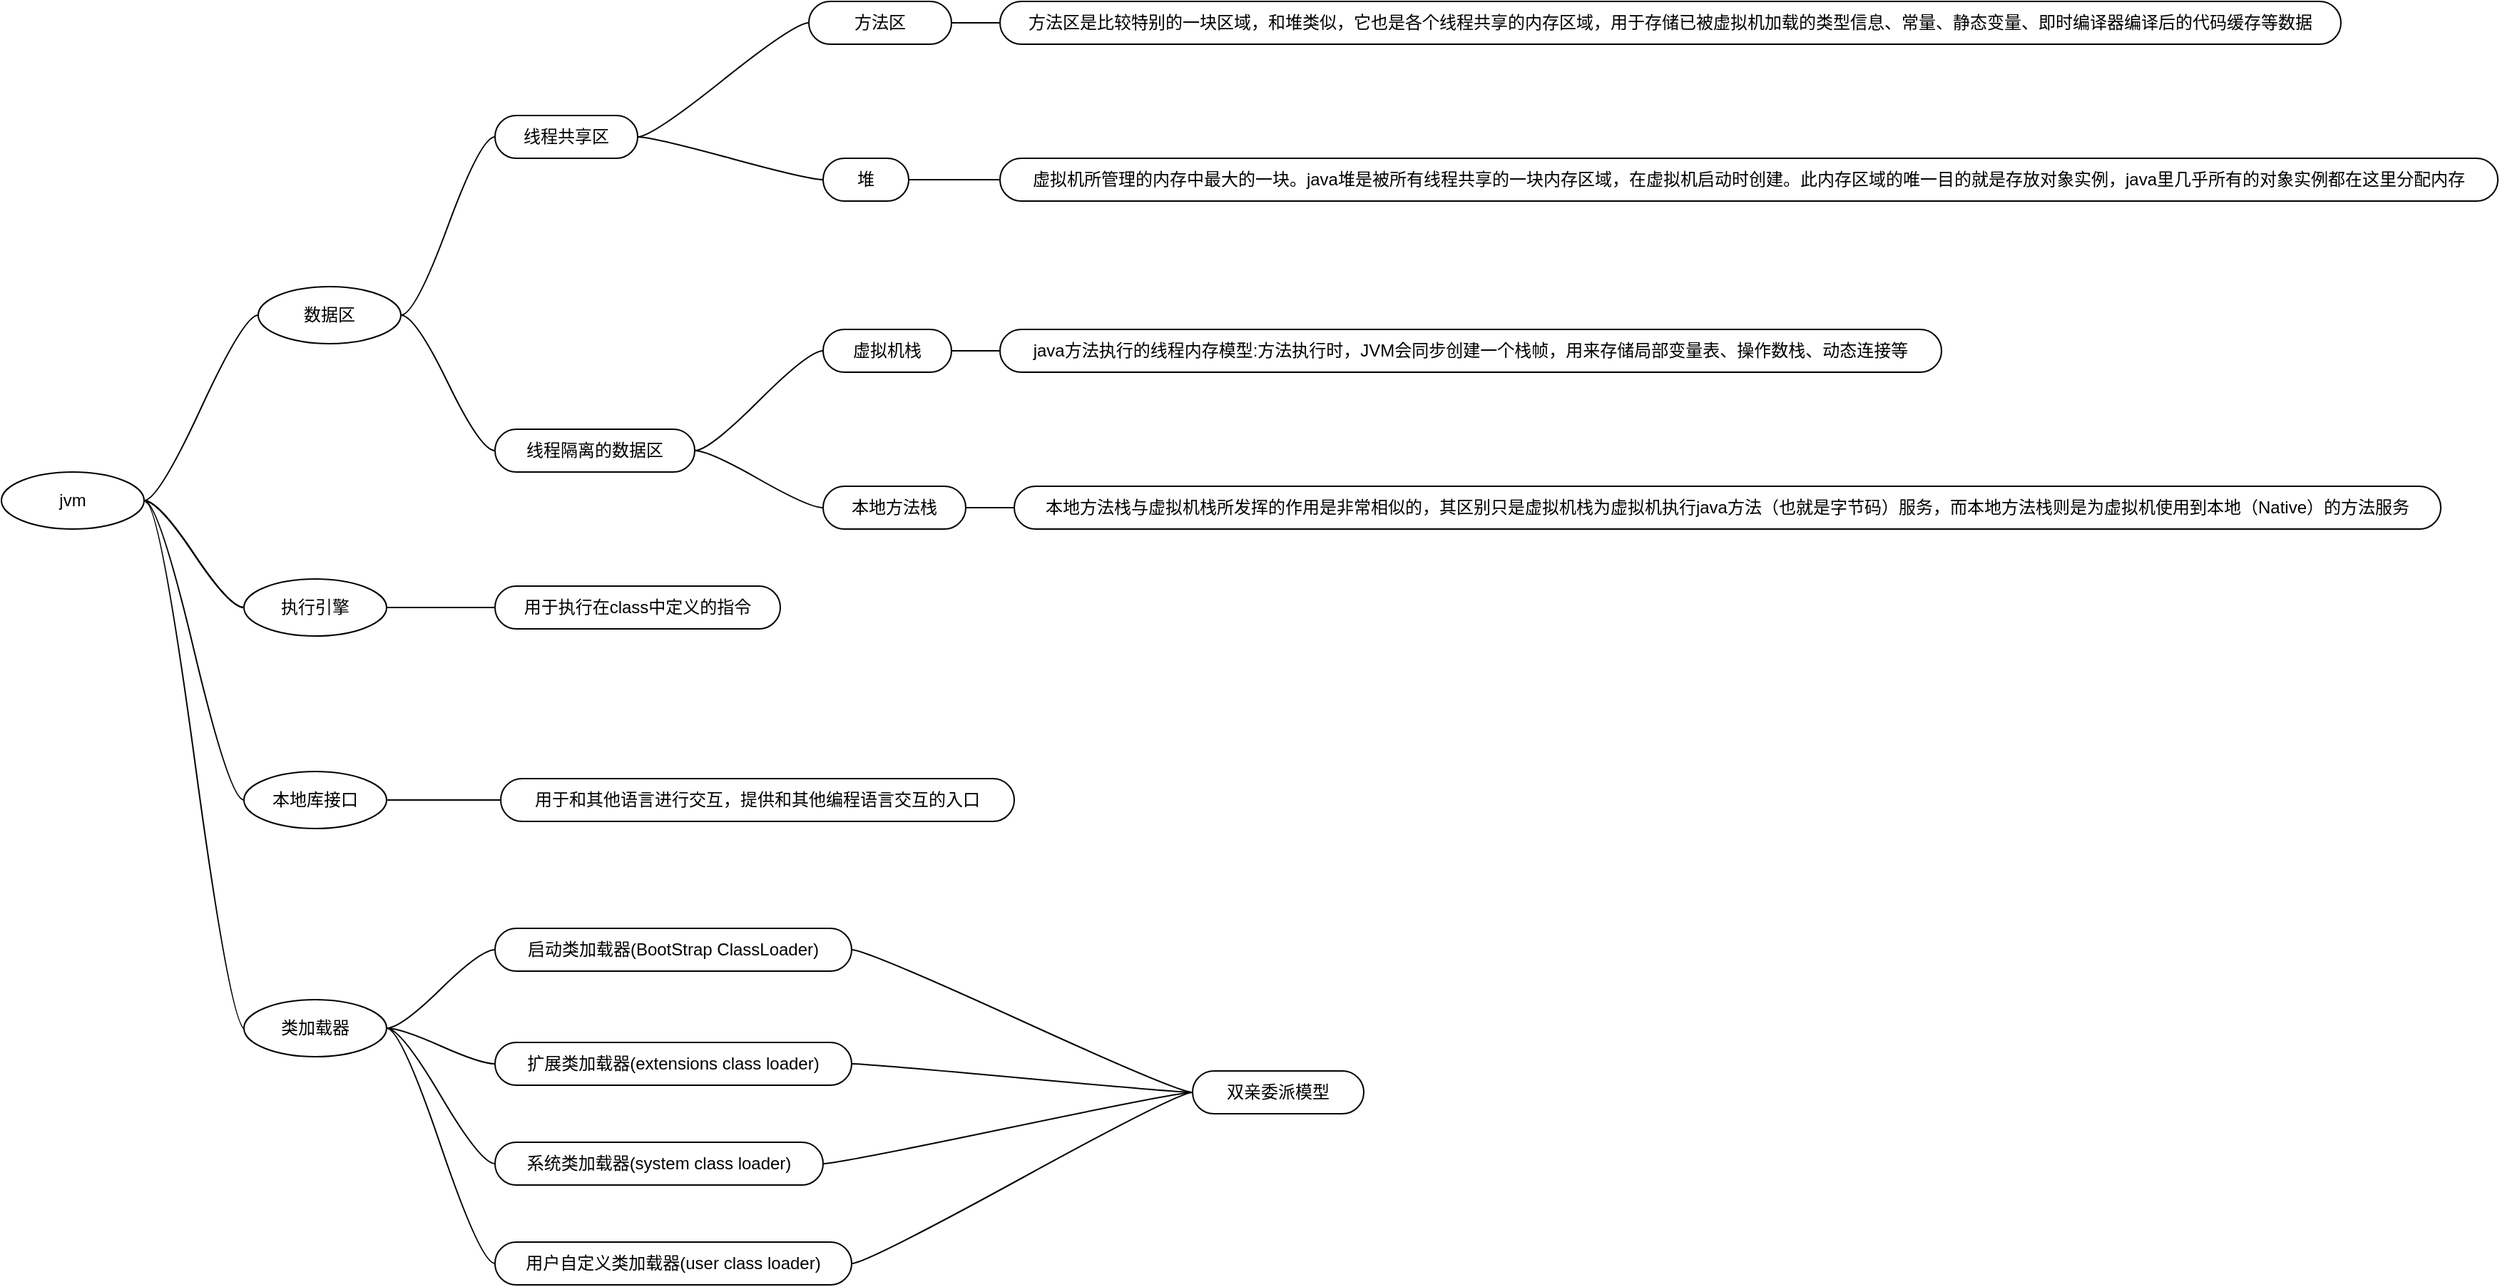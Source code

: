 <mxfile version="21.1.5" type="github">
  <diagram name="第 1 页" id="SBbXXd1s9cjQZMYbOweZ">
    <mxGraphModel dx="1687" dy="944" grid="1" gridSize="10" guides="1" tooltips="1" connect="1" arrows="1" fold="1" page="1" pageScale="1" pageWidth="827" pageHeight="1169" math="0" shadow="0">
      <root>
        <mxCell id="0" />
        <mxCell id="1" parent="0" />
        <mxCell id="zivrHOLhs4LDvnfFxel--1" value="数据区" style="ellipse;whiteSpace=wrap;html=1;align=center;newEdgeStyle={&quot;edgeStyle&quot;:&quot;entityRelationEdgeStyle&quot;,&quot;startArrow&quot;:&quot;none&quot;,&quot;endArrow&quot;:&quot;none&quot;,&quot;segment&quot;:10,&quot;curved&quot;:1,&quot;sourcePerimeterSpacing&quot;:0,&quot;targetPerimeterSpacing&quot;:0};treeFolding=1;treeMoving=1;" vertex="1" parent="1">
          <mxGeometry x="230" y="360" width="100" height="40" as="geometry" />
        </mxCell>
        <mxCell id="zivrHOLhs4LDvnfFxel--12" value="" style="edgeStyle=entityRelationEdgeStyle;rounded=0;orthogonalLoop=1;jettySize=auto;html=1;startArrow=none;endArrow=none;segment=10;curved=1;sourcePerimeterSpacing=0;targetPerimeterSpacing=0;" edge="1" parent="1" source="zivrHOLhs4LDvnfFxel--9" target="zivrHOLhs4LDvnfFxel--11">
          <mxGeometry relative="1" as="geometry" />
        </mxCell>
        <mxCell id="zivrHOLhs4LDvnfFxel--20" value="" style="edgeStyle=entityRelationEdgeStyle;rounded=0;orthogonalLoop=1;jettySize=auto;html=1;startArrow=none;endArrow=none;segment=10;curved=1;sourcePerimeterSpacing=0;targetPerimeterSpacing=0;" edge="1" parent="1" source="zivrHOLhs4LDvnfFxel--9" target="zivrHOLhs4LDvnfFxel--19">
          <mxGeometry relative="1" as="geometry" />
        </mxCell>
        <mxCell id="zivrHOLhs4LDvnfFxel--9" value="线程共享区" style="whiteSpace=wrap;html=1;rounded=1;arcSize=50;align=center;verticalAlign=middle;strokeWidth=1;autosize=1;spacing=4;treeFolding=1;treeMoving=1;newEdgeStyle={&quot;edgeStyle&quot;:&quot;entityRelationEdgeStyle&quot;,&quot;startArrow&quot;:&quot;none&quot;,&quot;endArrow&quot;:&quot;none&quot;,&quot;segment&quot;:10,&quot;curved&quot;:1,&quot;sourcePerimeterSpacing&quot;:0,&quot;targetPerimeterSpacing&quot;:0};" vertex="1" parent="1">
          <mxGeometry x="396" y="240" width="100" height="30" as="geometry" />
        </mxCell>
        <mxCell id="zivrHOLhs4LDvnfFxel--10" value="" style="edgeStyle=entityRelationEdgeStyle;startArrow=none;endArrow=none;segment=10;curved=1;sourcePerimeterSpacing=0;targetPerimeterSpacing=0;rounded=0;exitX=1;exitY=0.5;exitDx=0;exitDy=0;" edge="1" target="zivrHOLhs4LDvnfFxel--9" parent="1" source="zivrHOLhs4LDvnfFxel--1">
          <mxGeometry relative="1" as="geometry">
            <mxPoint x="374" y="500" as="sourcePoint" />
          </mxGeometry>
        </mxCell>
        <mxCell id="zivrHOLhs4LDvnfFxel--18" value="" style="edgeStyle=entityRelationEdgeStyle;rounded=0;orthogonalLoop=1;jettySize=auto;html=1;startArrow=none;endArrow=none;segment=10;curved=1;sourcePerimeterSpacing=0;targetPerimeterSpacing=0;" edge="1" parent="1" source="zivrHOLhs4LDvnfFxel--11" target="zivrHOLhs4LDvnfFxel--17">
          <mxGeometry relative="1" as="geometry" />
        </mxCell>
        <mxCell id="zivrHOLhs4LDvnfFxel--11" value="方法区" style="whiteSpace=wrap;html=1;rounded=1;arcSize=50;align=center;verticalAlign=middle;strokeWidth=1;autosize=1;spacing=4;treeFolding=1;treeMoving=1;newEdgeStyle={&quot;edgeStyle&quot;:&quot;entityRelationEdgeStyle&quot;,&quot;startArrow&quot;:&quot;none&quot;,&quot;endArrow&quot;:&quot;none&quot;,&quot;segment&quot;:10,&quot;curved&quot;:1,&quot;sourcePerimeterSpacing&quot;:0,&quot;targetPerimeterSpacing&quot;:0};" vertex="1" parent="1">
          <mxGeometry x="616" y="160" width="100" height="30" as="geometry" />
        </mxCell>
        <mxCell id="zivrHOLhs4LDvnfFxel--24" value="" style="edgeStyle=entityRelationEdgeStyle;rounded=0;orthogonalLoop=1;jettySize=auto;html=1;startArrow=none;endArrow=none;segment=10;curved=1;sourcePerimeterSpacing=0;targetPerimeterSpacing=0;" edge="1" parent="1" source="zivrHOLhs4LDvnfFxel--15" target="zivrHOLhs4LDvnfFxel--23">
          <mxGeometry relative="1" as="geometry" />
        </mxCell>
        <mxCell id="zivrHOLhs4LDvnfFxel--28" value="" style="edgeStyle=entityRelationEdgeStyle;rounded=0;orthogonalLoop=1;jettySize=auto;html=1;startArrow=none;endArrow=none;segment=10;curved=1;sourcePerimeterSpacing=0;targetPerimeterSpacing=0;" edge="1" parent="1" source="zivrHOLhs4LDvnfFxel--15" target="zivrHOLhs4LDvnfFxel--27">
          <mxGeometry relative="1" as="geometry" />
        </mxCell>
        <mxCell id="zivrHOLhs4LDvnfFxel--15" value="线程隔离的数据区" style="whiteSpace=wrap;html=1;rounded=1;arcSize=50;align=center;verticalAlign=middle;strokeWidth=1;autosize=1;spacing=4;treeFolding=1;treeMoving=1;newEdgeStyle={&quot;edgeStyle&quot;:&quot;entityRelationEdgeStyle&quot;,&quot;startArrow&quot;:&quot;none&quot;,&quot;endArrow&quot;:&quot;none&quot;,&quot;segment&quot;:10,&quot;curved&quot;:1,&quot;sourcePerimeterSpacing&quot;:0,&quot;targetPerimeterSpacing&quot;:0};" vertex="1" parent="1">
          <mxGeometry x="396" y="460" width="140" height="30" as="geometry" />
        </mxCell>
        <mxCell id="zivrHOLhs4LDvnfFxel--16" value="" style="edgeStyle=entityRelationEdgeStyle;startArrow=none;endArrow=none;segment=10;curved=1;sourcePerimeterSpacing=0;targetPerimeterSpacing=0;rounded=0;exitX=1;exitY=0.5;exitDx=0;exitDy=0;" edge="1" target="zivrHOLhs4LDvnfFxel--15" parent="1" source="zivrHOLhs4LDvnfFxel--1">
          <mxGeometry relative="1" as="geometry">
            <mxPoint x="340" y="510" as="sourcePoint" />
          </mxGeometry>
        </mxCell>
        <mxCell id="zivrHOLhs4LDvnfFxel--17" value="方法区是比较特别的一块区域，和堆类似，它也是各个线程共享的内存区域，用于存储已被虚拟机加载的类型信息、常量、静态变量、即时编译器编译后的代码缓存等数据" style="whiteSpace=wrap;html=1;rounded=1;arcSize=50;align=center;verticalAlign=middle;strokeWidth=1;autosize=1;spacing=4;treeFolding=1;treeMoving=1;newEdgeStyle={&quot;edgeStyle&quot;:&quot;entityRelationEdgeStyle&quot;,&quot;startArrow&quot;:&quot;none&quot;,&quot;endArrow&quot;:&quot;none&quot;,&quot;segment&quot;:10,&quot;curved&quot;:1,&quot;sourcePerimeterSpacing&quot;:0,&quot;targetPerimeterSpacing&quot;:0};" vertex="1" parent="1">
          <mxGeometry x="750" y="160" width="940" height="30" as="geometry" />
        </mxCell>
        <mxCell id="zivrHOLhs4LDvnfFxel--22" value="" style="edgeStyle=entityRelationEdgeStyle;rounded=0;orthogonalLoop=1;jettySize=auto;html=1;startArrow=none;endArrow=none;segment=10;curved=1;sourcePerimeterSpacing=0;targetPerimeterSpacing=0;" edge="1" parent="1" source="zivrHOLhs4LDvnfFxel--19" target="zivrHOLhs4LDvnfFxel--21">
          <mxGeometry relative="1" as="geometry" />
        </mxCell>
        <mxCell id="zivrHOLhs4LDvnfFxel--19" value="堆" style="whiteSpace=wrap;html=1;rounded=1;arcSize=50;align=center;verticalAlign=middle;strokeWidth=1;autosize=1;spacing=4;treeFolding=1;treeMoving=1;newEdgeStyle={&quot;edgeStyle&quot;:&quot;entityRelationEdgeStyle&quot;,&quot;startArrow&quot;:&quot;none&quot;,&quot;endArrow&quot;:&quot;none&quot;,&quot;segment&quot;:10,&quot;curved&quot;:1,&quot;sourcePerimeterSpacing&quot;:0,&quot;targetPerimeterSpacing&quot;:0};" vertex="1" parent="1">
          <mxGeometry x="626" y="270" width="60" height="30" as="geometry" />
        </mxCell>
        <mxCell id="zivrHOLhs4LDvnfFxel--21" value="虚拟机所管理的内存中最大的一块。java堆是被所有线程共享的一块内存区域，在虚拟机启动时创建。此内存区域的唯一目的就是存放对象实例，java里几乎所有的对象实例都在这里分配内存" style="whiteSpace=wrap;html=1;rounded=1;arcSize=50;align=center;verticalAlign=middle;strokeWidth=1;autosize=1;spacing=4;treeFolding=1;treeMoving=1;newEdgeStyle={&quot;edgeStyle&quot;:&quot;entityRelationEdgeStyle&quot;,&quot;startArrow&quot;:&quot;none&quot;,&quot;endArrow&quot;:&quot;none&quot;,&quot;segment&quot;:10,&quot;curved&quot;:1,&quot;sourcePerimeterSpacing&quot;:0,&quot;targetPerimeterSpacing&quot;:0};" vertex="1" parent="1">
          <mxGeometry x="750" y="270" width="1050" height="30" as="geometry" />
        </mxCell>
        <mxCell id="zivrHOLhs4LDvnfFxel--26" value="" style="edgeStyle=entityRelationEdgeStyle;rounded=0;orthogonalLoop=1;jettySize=auto;html=1;startArrow=none;endArrow=none;segment=10;curved=1;sourcePerimeterSpacing=0;targetPerimeterSpacing=0;" edge="1" parent="1" source="zivrHOLhs4LDvnfFxel--23" target="zivrHOLhs4LDvnfFxel--25">
          <mxGeometry relative="1" as="geometry" />
        </mxCell>
        <mxCell id="zivrHOLhs4LDvnfFxel--23" value="虚拟机栈" style="whiteSpace=wrap;html=1;rounded=1;arcSize=50;align=center;verticalAlign=middle;strokeWidth=1;autosize=1;spacing=4;treeFolding=1;treeMoving=1;newEdgeStyle={&quot;edgeStyle&quot;:&quot;entityRelationEdgeStyle&quot;,&quot;startArrow&quot;:&quot;none&quot;,&quot;endArrow&quot;:&quot;none&quot;,&quot;segment&quot;:10,&quot;curved&quot;:1,&quot;sourcePerimeterSpacing&quot;:0,&quot;targetPerimeterSpacing&quot;:0};" vertex="1" parent="1">
          <mxGeometry x="626" y="390" width="90" height="30" as="geometry" />
        </mxCell>
        <mxCell id="zivrHOLhs4LDvnfFxel--25" value="java方法执行的线程内存模型:方法执行时，JVM会同步创建一个栈帧，用来存储局部变量表、操作数栈、动态连接等" style="whiteSpace=wrap;html=1;rounded=1;arcSize=50;align=center;verticalAlign=middle;strokeWidth=1;autosize=1;spacing=4;treeFolding=1;treeMoving=1;newEdgeStyle={&quot;edgeStyle&quot;:&quot;entityRelationEdgeStyle&quot;,&quot;startArrow&quot;:&quot;none&quot;,&quot;endArrow&quot;:&quot;none&quot;,&quot;segment&quot;:10,&quot;curved&quot;:1,&quot;sourcePerimeterSpacing&quot;:0,&quot;targetPerimeterSpacing&quot;:0};" vertex="1" parent="1">
          <mxGeometry x="750" y="390" width="660" height="30" as="geometry" />
        </mxCell>
        <mxCell id="zivrHOLhs4LDvnfFxel--30" value="" style="edgeStyle=entityRelationEdgeStyle;rounded=0;orthogonalLoop=1;jettySize=auto;html=1;startArrow=none;endArrow=none;segment=10;curved=1;sourcePerimeterSpacing=0;targetPerimeterSpacing=0;entryX=0;entryY=0.5;entryDx=0;entryDy=0;" edge="1" parent="1" source="zivrHOLhs4LDvnfFxel--27" target="zivrHOLhs4LDvnfFxel--29">
          <mxGeometry relative="1" as="geometry">
            <mxPoint x="856" y="470.0" as="targetPoint" />
          </mxGeometry>
        </mxCell>
        <mxCell id="zivrHOLhs4LDvnfFxel--27" value="本地方法栈" style="whiteSpace=wrap;html=1;rounded=1;arcSize=50;align=center;verticalAlign=middle;strokeWidth=1;autosize=1;spacing=4;treeFolding=1;treeMoving=1;newEdgeStyle={&quot;edgeStyle&quot;:&quot;entityRelationEdgeStyle&quot;,&quot;startArrow&quot;:&quot;none&quot;,&quot;endArrow&quot;:&quot;none&quot;,&quot;segment&quot;:10,&quot;curved&quot;:1,&quot;sourcePerimeterSpacing&quot;:0,&quot;targetPerimeterSpacing&quot;:0};" vertex="1" parent="1">
          <mxGeometry x="626" y="500" width="100" height="30" as="geometry" />
        </mxCell>
        <mxCell id="zivrHOLhs4LDvnfFxel--29" value="本地方法栈与虚拟机栈所发挥的作用是非常相似的，其区别只是虚拟机栈为虚拟机执行java方法（也就是字节码）服务，而本地方法栈则是为虚拟机使用到本地（Native）的方法服务" style="whiteSpace=wrap;html=1;rounded=1;arcSize=50;align=center;verticalAlign=middle;strokeWidth=1;autosize=1;spacing=4;treeFolding=1;treeMoving=1;newEdgeStyle={&quot;edgeStyle&quot;:&quot;entityRelationEdgeStyle&quot;,&quot;startArrow&quot;:&quot;none&quot;,&quot;endArrow&quot;:&quot;none&quot;,&quot;segment&quot;:10,&quot;curved&quot;:1,&quot;sourcePerimeterSpacing&quot;:0,&quot;targetPerimeterSpacing&quot;:0};" vertex="1" parent="1">
          <mxGeometry x="760" y="500" width="1000" height="30" as="geometry" />
        </mxCell>
        <mxCell id="zivrHOLhs4LDvnfFxel--39" style="edgeStyle=entityRelationEdgeStyle;rounded=0;orthogonalLoop=1;jettySize=auto;html=1;startArrow=none;endArrow=none;segment=10;curved=1;sourcePerimeterSpacing=0;targetPerimeterSpacing=0;entryX=0;entryY=0.5;entryDx=0;entryDy=0;" edge="1" parent="1" source="zivrHOLhs4LDvnfFxel--38" target="zivrHOLhs4LDvnfFxel--1">
          <mxGeometry relative="1" as="geometry" />
        </mxCell>
        <mxCell id="zivrHOLhs4LDvnfFxel--43" value="" style="edgeStyle=entityRelationEdgeStyle;rounded=0;orthogonalLoop=1;jettySize=auto;html=1;startArrow=none;endArrow=none;segment=10;curved=1;sourcePerimeterSpacing=0;targetPerimeterSpacing=0;exitX=1;exitY=0.5;exitDx=0;exitDy=0;exitPerimeter=0;" edge="1" parent="1" source="zivrHOLhs4LDvnfFxel--38" target="zivrHOLhs4LDvnfFxel--42">
          <mxGeometry relative="1" as="geometry" />
        </mxCell>
        <mxCell id="zivrHOLhs4LDvnfFxel--44" value="" style="edgeStyle=entityRelationEdgeStyle;rounded=0;orthogonalLoop=1;jettySize=auto;html=1;startArrow=none;endArrow=none;segment=10;curved=1;sourcePerimeterSpacing=0;targetPerimeterSpacing=0;" edge="1" parent="1" source="zivrHOLhs4LDvnfFxel--38" target="zivrHOLhs4LDvnfFxel--42">
          <mxGeometry relative="1" as="geometry" />
        </mxCell>
        <mxCell id="zivrHOLhs4LDvnfFxel--49" value="" style="edgeStyle=entityRelationEdgeStyle;rounded=0;orthogonalLoop=1;jettySize=auto;html=1;startArrow=none;endArrow=none;segment=10;curved=1;sourcePerimeterSpacing=0;targetPerimeterSpacing=0;" edge="1" parent="1" source="zivrHOLhs4LDvnfFxel--38" target="zivrHOLhs4LDvnfFxel--42">
          <mxGeometry relative="1" as="geometry" />
        </mxCell>
        <mxCell id="zivrHOLhs4LDvnfFxel--51" value="" style="edgeStyle=entityRelationEdgeStyle;rounded=0;orthogonalLoop=1;jettySize=auto;html=1;startArrow=none;endArrow=none;segment=10;curved=1;sourcePerimeterSpacing=0;targetPerimeterSpacing=0;" edge="1" parent="1" source="zivrHOLhs4LDvnfFxel--38" target="zivrHOLhs4LDvnfFxel--42">
          <mxGeometry relative="1" as="geometry" />
        </mxCell>
        <mxCell id="zivrHOLhs4LDvnfFxel--53" style="edgeStyle=entityRelationEdgeStyle;rounded=0;orthogonalLoop=1;jettySize=auto;html=1;startArrow=none;endArrow=none;segment=10;curved=1;sourcePerimeterSpacing=0;targetPerimeterSpacing=0;entryX=0;entryY=0.5;entryDx=0;entryDy=0;" edge="1" parent="1" source="zivrHOLhs4LDvnfFxel--38" target="zivrHOLhs4LDvnfFxel--52">
          <mxGeometry relative="1" as="geometry" />
        </mxCell>
        <mxCell id="zivrHOLhs4LDvnfFxel--57" style="edgeStyle=entityRelationEdgeStyle;rounded=0;orthogonalLoop=1;jettySize=auto;html=1;startArrow=none;endArrow=none;segment=10;curved=1;sourcePerimeterSpacing=0;targetPerimeterSpacing=0;exitX=1;exitY=0.5;exitDx=0;exitDy=0;entryX=0;entryY=0.5;entryDx=0;entryDy=0;" edge="1" parent="1">
          <mxGeometry relative="1" as="geometry">
            <mxPoint x="221" y="881" as="targetPoint" />
            <mxPoint x="151" y="511.0" as="sourcePoint" />
          </mxGeometry>
        </mxCell>
        <mxCell id="zivrHOLhs4LDvnfFxel--38" value="jvm" style="ellipse;whiteSpace=wrap;html=1;align=center;newEdgeStyle={&quot;edgeStyle&quot;:&quot;entityRelationEdgeStyle&quot;,&quot;startArrow&quot;:&quot;none&quot;,&quot;endArrow&quot;:&quot;none&quot;,&quot;segment&quot;:10,&quot;curved&quot;:1,&quot;sourcePerimeterSpacing&quot;:0,&quot;targetPerimeterSpacing&quot;:0};treeFolding=1;treeMoving=1;" vertex="1" parent="1">
          <mxGeometry x="50" y="490" width="100" height="40" as="geometry" />
        </mxCell>
        <mxCell id="zivrHOLhs4LDvnfFxel--42" value="执行引擎" style="ellipse;whiteSpace=wrap;html=1;align=center;newEdgeStyle={&quot;edgeStyle&quot;:&quot;entityRelationEdgeStyle&quot;,&quot;startArrow&quot;:&quot;none&quot;,&quot;endArrow&quot;:&quot;none&quot;,&quot;segment&quot;:10,&quot;curved&quot;:1,&quot;sourcePerimeterSpacing&quot;:0,&quot;targetPerimeterSpacing&quot;:0};treeFolding=1;treeMoving=1;" vertex="1" parent="1">
          <mxGeometry x="220" y="565" width="100" height="40" as="geometry" />
        </mxCell>
        <mxCell id="zivrHOLhs4LDvnfFxel--47" value="用于执行在class中定义的指令" style="whiteSpace=wrap;html=1;rounded=1;arcSize=50;align=center;verticalAlign=middle;strokeWidth=1;autosize=1;spacing=4;treeFolding=1;treeMoving=1;newEdgeStyle={&quot;edgeStyle&quot;:&quot;entityRelationEdgeStyle&quot;,&quot;startArrow&quot;:&quot;none&quot;,&quot;endArrow&quot;:&quot;none&quot;,&quot;segment&quot;:10,&quot;curved&quot;:1,&quot;sourcePerimeterSpacing&quot;:0,&quot;targetPerimeterSpacing&quot;:0};" vertex="1" parent="1">
          <mxGeometry x="396" y="570" width="200" height="30" as="geometry" />
        </mxCell>
        <mxCell id="zivrHOLhs4LDvnfFxel--48" value="" style="edgeStyle=entityRelationEdgeStyle;startArrow=none;endArrow=none;segment=10;curved=1;sourcePerimeterSpacing=0;targetPerimeterSpacing=0;rounded=0;exitX=1;exitY=0.5;exitDx=0;exitDy=0;" edge="1" target="zivrHOLhs4LDvnfFxel--47" parent="1" source="zivrHOLhs4LDvnfFxel--42">
          <mxGeometry relative="1" as="geometry">
            <mxPoint x="349" y="492" as="sourcePoint" />
          </mxGeometry>
        </mxCell>
        <mxCell id="zivrHOLhs4LDvnfFxel--55" style="edgeStyle=entityRelationEdgeStyle;rounded=0;orthogonalLoop=1;jettySize=auto;html=1;startArrow=none;endArrow=none;segment=10;curved=1;sourcePerimeterSpacing=0;targetPerimeterSpacing=0;entryX=0;entryY=0.5;entryDx=0;entryDy=0;" edge="1" parent="1" source="zivrHOLhs4LDvnfFxel--52" target="zivrHOLhs4LDvnfFxel--54">
          <mxGeometry relative="1" as="geometry" />
        </mxCell>
        <mxCell id="zivrHOLhs4LDvnfFxel--52" value="本地库接口" style="ellipse;whiteSpace=wrap;html=1;align=center;newEdgeStyle={&quot;edgeStyle&quot;:&quot;entityRelationEdgeStyle&quot;,&quot;startArrow&quot;:&quot;none&quot;,&quot;endArrow&quot;:&quot;none&quot;,&quot;segment&quot;:10,&quot;curved&quot;:1,&quot;sourcePerimeterSpacing&quot;:0,&quot;targetPerimeterSpacing&quot;:0};treeFolding=1;treeMoving=1;" vertex="1" parent="1">
          <mxGeometry x="220" y="700" width="100" height="40" as="geometry" />
        </mxCell>
        <mxCell id="zivrHOLhs4LDvnfFxel--54" value="用于和其他语言进行交互，提供和其他编程语言交互的入口" style="whiteSpace=wrap;html=1;rounded=1;arcSize=50;align=center;verticalAlign=middle;strokeWidth=1;autosize=1;spacing=4;treeFolding=1;treeMoving=1;newEdgeStyle={&quot;edgeStyle&quot;:&quot;entityRelationEdgeStyle&quot;,&quot;startArrow&quot;:&quot;none&quot;,&quot;endArrow&quot;:&quot;none&quot;,&quot;segment&quot;:10,&quot;curved&quot;:1,&quot;sourcePerimeterSpacing&quot;:0,&quot;targetPerimeterSpacing&quot;:0};" vertex="1" parent="1">
          <mxGeometry x="400" y="705" width="360" height="30" as="geometry" />
        </mxCell>
        <mxCell id="zivrHOLhs4LDvnfFxel--62" style="edgeStyle=entityRelationEdgeStyle;rounded=0;orthogonalLoop=1;jettySize=auto;html=1;startArrow=none;endArrow=none;segment=10;curved=1;sourcePerimeterSpacing=0;targetPerimeterSpacing=0;exitX=1;exitY=0.5;exitDx=0;exitDy=0;entryX=0;entryY=0.5;entryDx=0;entryDy=0;" edge="1" parent="1" source="zivrHOLhs4LDvnfFxel--58" target="zivrHOLhs4LDvnfFxel--61">
          <mxGeometry relative="1" as="geometry" />
        </mxCell>
        <mxCell id="zivrHOLhs4LDvnfFxel--64" style="edgeStyle=entityRelationEdgeStyle;rounded=0;orthogonalLoop=1;jettySize=auto;html=1;startArrow=none;endArrow=none;segment=10;curved=1;sourcePerimeterSpacing=0;targetPerimeterSpacing=0;exitX=1;exitY=0.5;exitDx=0;exitDy=0;entryX=0;entryY=0.5;entryDx=0;entryDy=0;" edge="1" parent="1" source="zivrHOLhs4LDvnfFxel--58" target="zivrHOLhs4LDvnfFxel--63">
          <mxGeometry relative="1" as="geometry" />
        </mxCell>
        <mxCell id="zivrHOLhs4LDvnfFxel--66" style="edgeStyle=entityRelationEdgeStyle;rounded=0;orthogonalLoop=1;jettySize=auto;html=1;startArrow=none;endArrow=none;segment=10;curved=1;sourcePerimeterSpacing=0;targetPerimeterSpacing=0;exitX=1;exitY=0.5;exitDx=0;exitDy=0;entryX=0;entryY=0.5;entryDx=0;entryDy=0;" edge="1" parent="1" source="zivrHOLhs4LDvnfFxel--58" target="zivrHOLhs4LDvnfFxel--65">
          <mxGeometry relative="1" as="geometry" />
        </mxCell>
        <mxCell id="zivrHOLhs4LDvnfFxel--58" value="类加载器" style="ellipse;whiteSpace=wrap;html=1;align=center;newEdgeStyle={&quot;edgeStyle&quot;:&quot;entityRelationEdgeStyle&quot;,&quot;startArrow&quot;:&quot;none&quot;,&quot;endArrow&quot;:&quot;none&quot;,&quot;segment&quot;:10,&quot;curved&quot;:1,&quot;sourcePerimeterSpacing&quot;:0,&quot;targetPerimeterSpacing&quot;:0};treeFolding=1;treeMoving=1;" vertex="1" parent="1">
          <mxGeometry x="220" y="860" width="100" height="40" as="geometry" />
        </mxCell>
        <mxCell id="zivrHOLhs4LDvnfFxel--68" style="edgeStyle=entityRelationEdgeStyle;rounded=0;orthogonalLoop=1;jettySize=auto;html=1;startArrow=none;endArrow=none;segment=10;curved=1;sourcePerimeterSpacing=0;targetPerimeterSpacing=0;exitX=1;exitY=0.5;exitDx=0;exitDy=0;entryX=0;entryY=0.5;entryDx=0;entryDy=0;" edge="1" parent="1" source="zivrHOLhs4LDvnfFxel--59" target="zivrHOLhs4LDvnfFxel--67">
          <mxGeometry relative="1" as="geometry" />
        </mxCell>
        <mxCell id="zivrHOLhs4LDvnfFxel--59" value="启动类加载器(BootStrap ClassLoader)" style="whiteSpace=wrap;html=1;rounded=1;arcSize=50;align=center;verticalAlign=middle;strokeWidth=1;autosize=1;spacing=4;treeFolding=1;treeMoving=1;newEdgeStyle={&quot;edgeStyle&quot;:&quot;entityRelationEdgeStyle&quot;,&quot;startArrow&quot;:&quot;none&quot;,&quot;endArrow&quot;:&quot;none&quot;,&quot;segment&quot;:10,&quot;curved&quot;:1,&quot;sourcePerimeterSpacing&quot;:0,&quot;targetPerimeterSpacing&quot;:0};" vertex="1" parent="1">
          <mxGeometry x="396" y="810" width="250" height="30" as="geometry" />
        </mxCell>
        <mxCell id="zivrHOLhs4LDvnfFxel--60" value="" style="edgeStyle=entityRelationEdgeStyle;startArrow=none;endArrow=none;segment=10;curved=1;sourcePerimeterSpacing=0;targetPerimeterSpacing=0;rounded=0;exitX=1;exitY=0.5;exitDx=0;exitDy=0;" edge="1" target="zivrHOLhs4LDvnfFxel--59" parent="1" source="zivrHOLhs4LDvnfFxel--58">
          <mxGeometry relative="1" as="geometry">
            <mxPoint x="334" y="890" as="sourcePoint" />
          </mxGeometry>
        </mxCell>
        <mxCell id="zivrHOLhs4LDvnfFxel--69" style="edgeStyle=entityRelationEdgeStyle;rounded=0;orthogonalLoop=1;jettySize=auto;html=1;startArrow=none;endArrow=none;segment=10;curved=1;sourcePerimeterSpacing=0;targetPerimeterSpacing=0;entryX=0;entryY=0.5;entryDx=0;entryDy=0;" edge="1" parent="1" source="zivrHOLhs4LDvnfFxel--61" target="zivrHOLhs4LDvnfFxel--67">
          <mxGeometry relative="1" as="geometry" />
        </mxCell>
        <mxCell id="zivrHOLhs4LDvnfFxel--61" value="扩展类加载器(extensions class loader)" style="whiteSpace=wrap;html=1;rounded=1;arcSize=50;align=center;verticalAlign=middle;strokeWidth=1;autosize=1;spacing=4;treeFolding=1;treeMoving=1;newEdgeStyle={&quot;edgeStyle&quot;:&quot;entityRelationEdgeStyle&quot;,&quot;startArrow&quot;:&quot;none&quot;,&quot;endArrow&quot;:&quot;none&quot;,&quot;segment&quot;:10,&quot;curved&quot;:1,&quot;sourcePerimeterSpacing&quot;:0,&quot;targetPerimeterSpacing&quot;:0};" vertex="1" parent="1">
          <mxGeometry x="396" y="890" width="250" height="30" as="geometry" />
        </mxCell>
        <mxCell id="zivrHOLhs4LDvnfFxel--70" style="edgeStyle=entityRelationEdgeStyle;rounded=0;orthogonalLoop=1;jettySize=auto;html=1;startArrow=none;endArrow=none;segment=10;curved=1;sourcePerimeterSpacing=0;targetPerimeterSpacing=0;entryX=0;entryY=0.5;entryDx=0;entryDy=0;" edge="1" parent="1" source="zivrHOLhs4LDvnfFxel--63" target="zivrHOLhs4LDvnfFxel--67">
          <mxGeometry relative="1" as="geometry" />
        </mxCell>
        <mxCell id="zivrHOLhs4LDvnfFxel--63" value="系统类加载器(system class loader)" style="whiteSpace=wrap;html=1;rounded=1;arcSize=50;align=center;verticalAlign=middle;strokeWidth=1;autosize=1;spacing=4;treeFolding=1;treeMoving=1;newEdgeStyle={&quot;edgeStyle&quot;:&quot;entityRelationEdgeStyle&quot;,&quot;startArrow&quot;:&quot;none&quot;,&quot;endArrow&quot;:&quot;none&quot;,&quot;segment&quot;:10,&quot;curved&quot;:1,&quot;sourcePerimeterSpacing&quot;:0,&quot;targetPerimeterSpacing&quot;:0};" vertex="1" parent="1">
          <mxGeometry x="396" y="960" width="230" height="30" as="geometry" />
        </mxCell>
        <mxCell id="zivrHOLhs4LDvnfFxel--72" style="edgeStyle=entityRelationEdgeStyle;rounded=0;orthogonalLoop=1;jettySize=auto;html=1;startArrow=none;endArrow=none;segment=10;curved=1;sourcePerimeterSpacing=0;targetPerimeterSpacing=0;entryX=0;entryY=0.5;entryDx=0;entryDy=0;" edge="1" parent="1" source="zivrHOLhs4LDvnfFxel--65" target="zivrHOLhs4LDvnfFxel--67">
          <mxGeometry relative="1" as="geometry" />
        </mxCell>
        <mxCell id="zivrHOLhs4LDvnfFxel--65" value="用户自定义类加载器(user class loader)" style="whiteSpace=wrap;html=1;rounded=1;arcSize=50;align=center;verticalAlign=middle;strokeWidth=1;autosize=1;spacing=4;treeFolding=1;treeMoving=1;newEdgeStyle={&quot;edgeStyle&quot;:&quot;entityRelationEdgeStyle&quot;,&quot;startArrow&quot;:&quot;none&quot;,&quot;endArrow&quot;:&quot;none&quot;,&quot;segment&quot;:10,&quot;curved&quot;:1,&quot;sourcePerimeterSpacing&quot;:0,&quot;targetPerimeterSpacing&quot;:0};" vertex="1" parent="1">
          <mxGeometry x="396" y="1030" width="250" height="30" as="geometry" />
        </mxCell>
        <mxCell id="zivrHOLhs4LDvnfFxel--67" value="双亲委派模型" style="whiteSpace=wrap;html=1;rounded=1;arcSize=50;align=center;verticalAlign=middle;strokeWidth=1;autosize=1;spacing=4;treeFolding=1;treeMoving=1;newEdgeStyle={&quot;edgeStyle&quot;:&quot;entityRelationEdgeStyle&quot;,&quot;startArrow&quot;:&quot;none&quot;,&quot;endArrow&quot;:&quot;none&quot;,&quot;segment&quot;:10,&quot;curved&quot;:1,&quot;sourcePerimeterSpacing&quot;:0,&quot;targetPerimeterSpacing&quot;:0};" vertex="1" parent="1">
          <mxGeometry x="885" y="910" width="120" height="30" as="geometry" />
        </mxCell>
      </root>
    </mxGraphModel>
  </diagram>
</mxfile>
